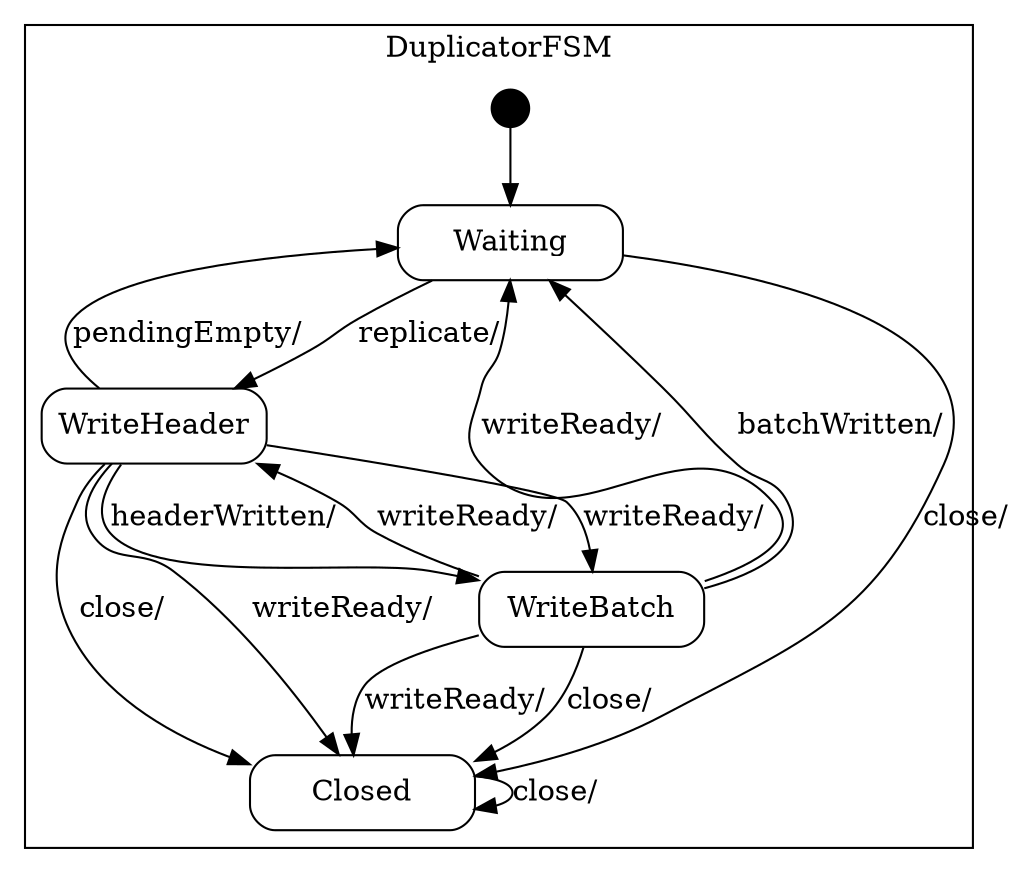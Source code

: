 digraph Duplicator {

    node
        [shape=Mrecord width=1.5];

    subgraph cluster_DuplicatorFSM {

        label="DuplicatorFSM";

        //
        // States (Nodes)
        //

        "DuplicatorFSM::Waiting"
            [label="{Waiting}"];

        "DuplicatorFSM::WriteHeader"
            [label="{WriteHeader}"];

        "DuplicatorFSM::WriteBatch"
            [label="{WriteBatch}"];

        "DuplicatorFSM::Closed"
            [label="{Closed}"];

        "%start"
            [label="" shape=circle style=filled fillcolor=black width=0.25];

        //
        // Transitions (Edges)
        //

        "DuplicatorFSM::Waiting" -> "DuplicatorFSM::WriteHeader"
            [label="replicate/\l"];

        "DuplicatorFSM::Waiting" -> "DuplicatorFSM::Closed"
            [label="close/\l"];

        "DuplicatorFSM::WriteHeader" -> "DuplicatorFSM::Closed"
            [label="writeReady/\l"];

        "DuplicatorFSM::WriteHeader" -> "DuplicatorFSM::WriteBatch"
            [label="writeReady/\l"];

        "DuplicatorFSM::WriteHeader" -> "DuplicatorFSM::WriteBatch"
            [label="headerWritten/\l"];

        "DuplicatorFSM::WriteHeader" -> "DuplicatorFSM::Waiting"
            [label="pendingEmpty/\l"];

        "DuplicatorFSM::WriteHeader" -> "DuplicatorFSM::Closed"
            [label="close/\l"];

        "DuplicatorFSM::WriteBatch" -> "DuplicatorFSM::Closed"
            [label="writeReady/\l"];

        "DuplicatorFSM::WriteBatch" -> "DuplicatorFSM::WriteHeader"
            [label="writeReady/\l"];

        "DuplicatorFSM::WriteBatch" -> "DuplicatorFSM::Waiting"
            [label="writeReady/\l"];

        "DuplicatorFSM::WriteBatch" -> "DuplicatorFSM::Waiting"
            [label="batchWritten/\l"];

        "DuplicatorFSM::WriteBatch" -> "DuplicatorFSM::Closed"
            [label="close/\l"];

        "DuplicatorFSM::Closed" -> "DuplicatorFSM::Closed"
            [label="close/\l"];

        "%start" -> "DuplicatorFSM::Waiting"
    }

}
